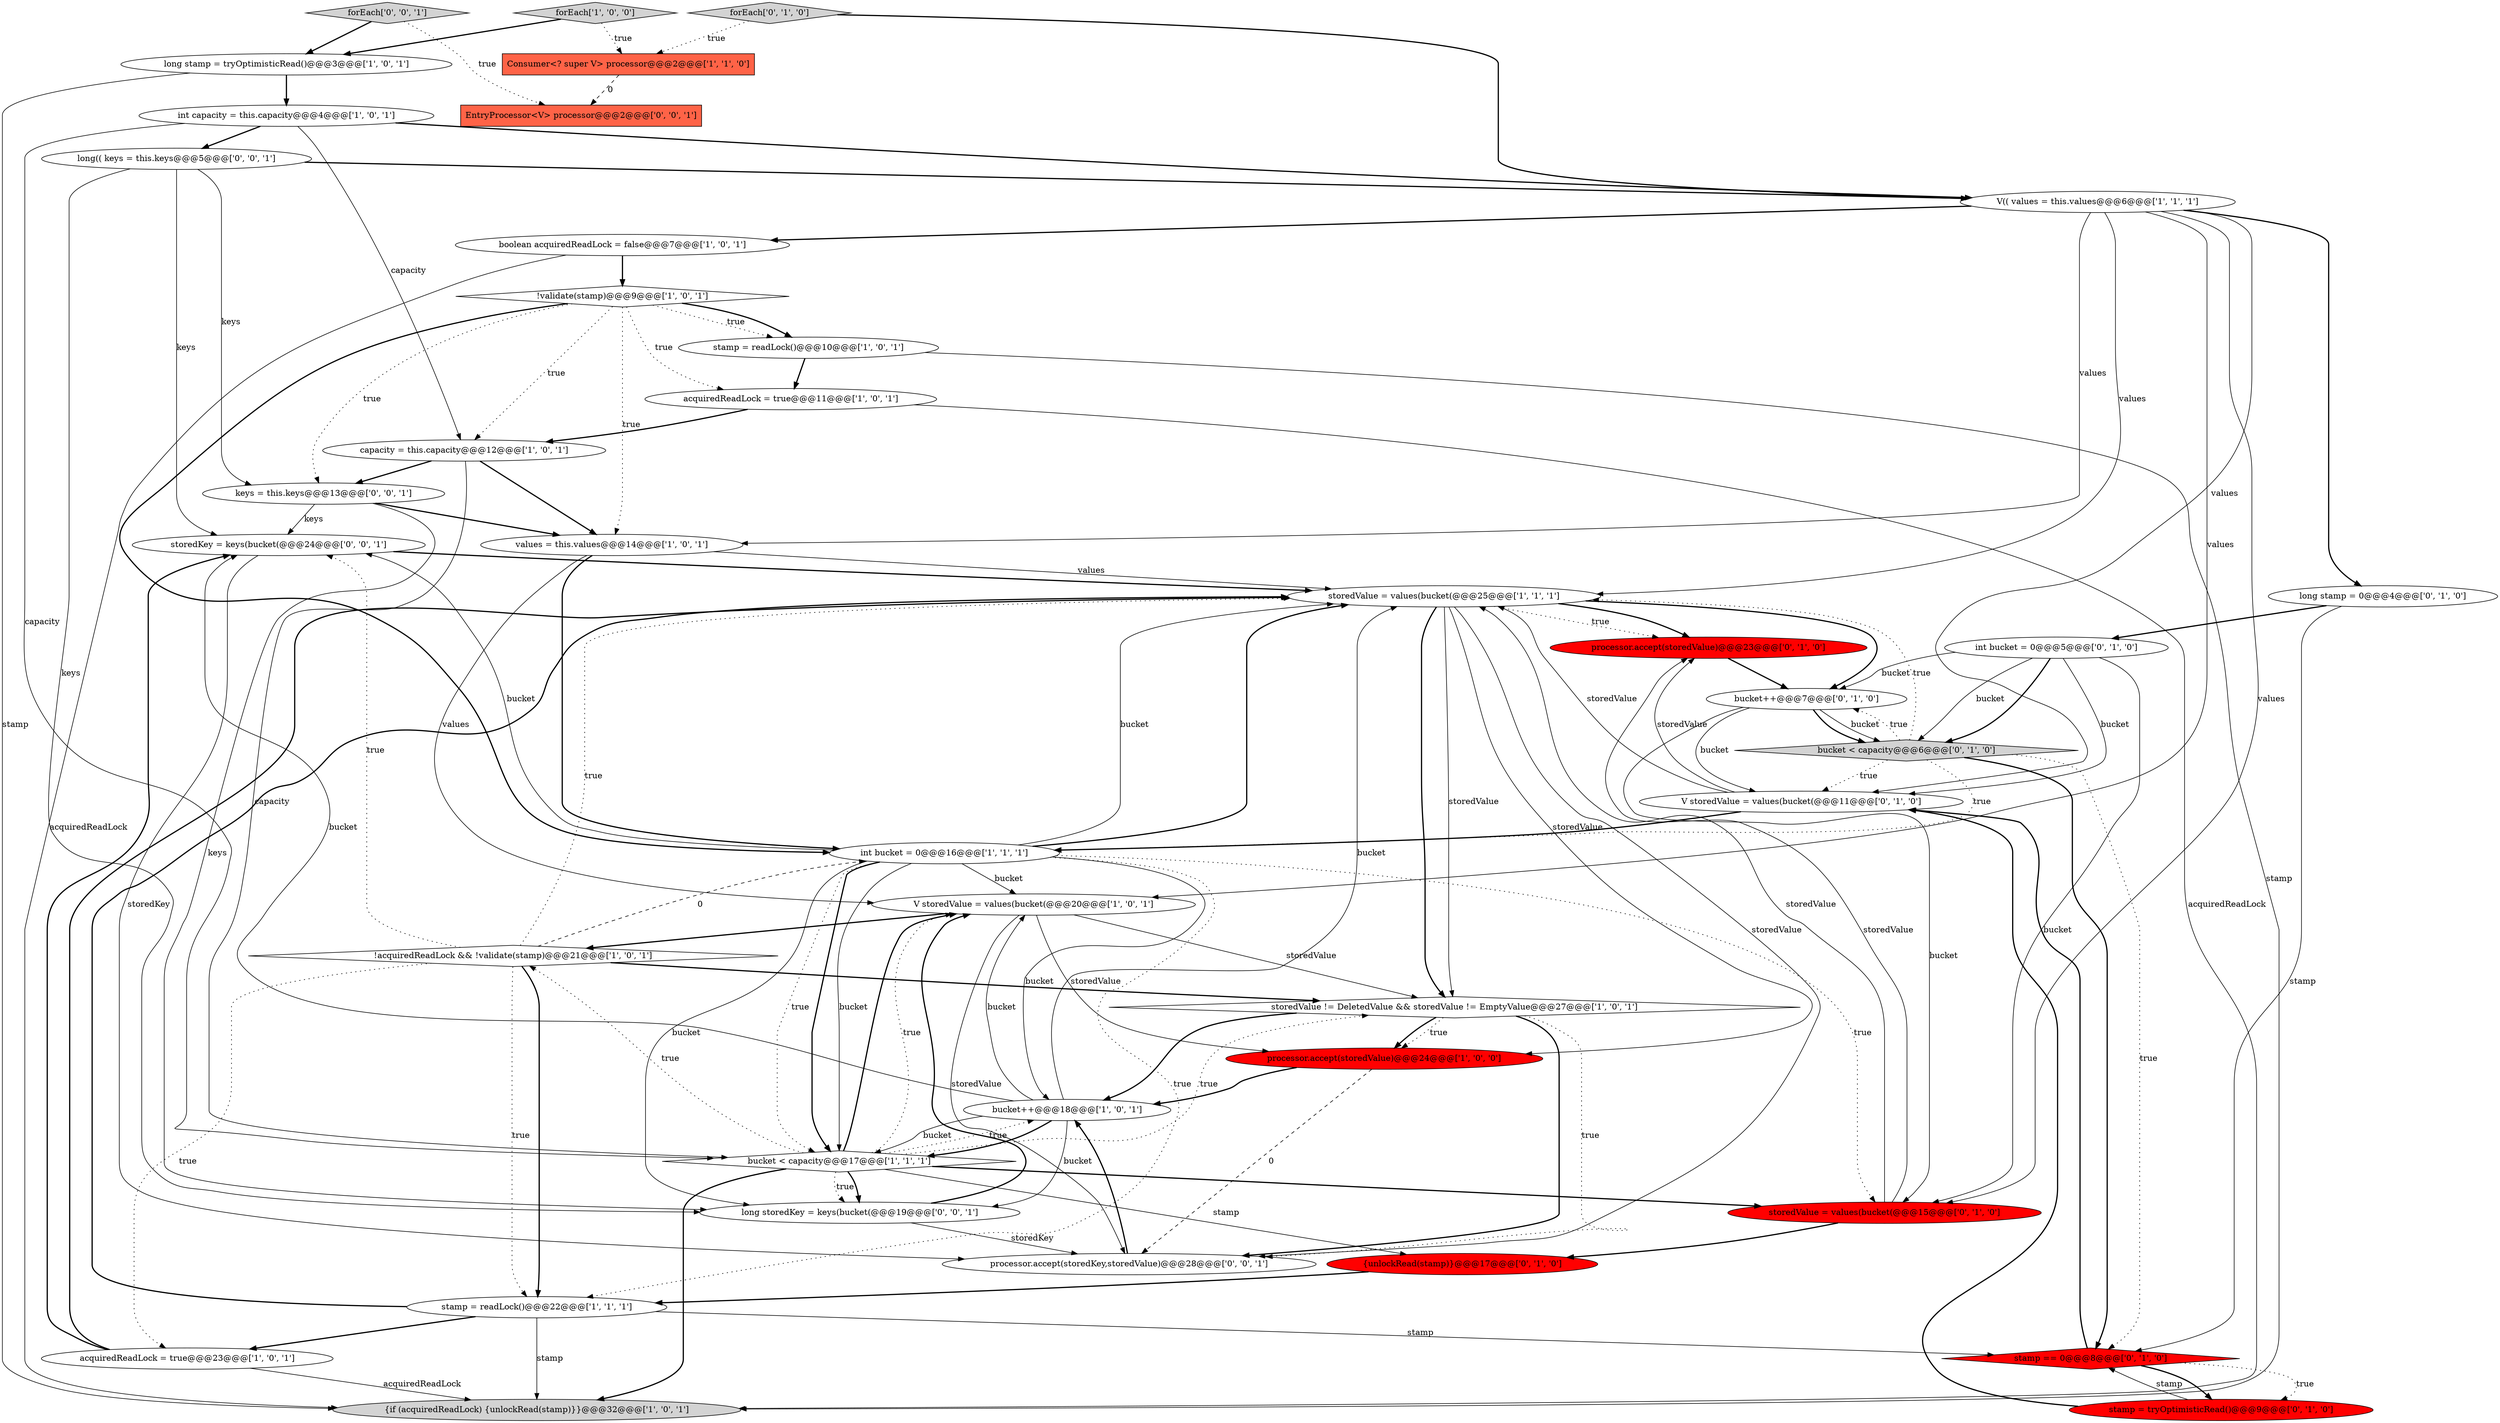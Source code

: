 digraph {
37 [style = filled, label = "storedKey = keys(bucket(@@@24@@@['0', '0', '1']", fillcolor = white, shape = ellipse image = "AAA0AAABBB3BBB"];
31 [style = filled, label = "bucket < capacity@@@6@@@['0', '1', '0']", fillcolor = lightgray, shape = diamond image = "AAA0AAABBB2BBB"];
9 [style = filled, label = "values = this.values@@@14@@@['1', '0', '1']", fillcolor = white, shape = ellipse image = "AAA0AAABBB1BBB"];
15 [style = filled, label = "!acquiredReadLock && !validate(stamp)@@@21@@@['1', '0', '1']", fillcolor = white, shape = diamond image = "AAA0AAABBB1BBB"];
14 [style = filled, label = "acquiredReadLock = true@@@11@@@['1', '0', '1']", fillcolor = white, shape = ellipse image = "AAA0AAABBB1BBB"];
29 [style = filled, label = "int bucket = 0@@@5@@@['0', '1', '0']", fillcolor = white, shape = ellipse image = "AAA0AAABBB2BBB"];
38 [style = filled, label = "long storedKey = keys(bucket(@@@19@@@['0', '0', '1']", fillcolor = white, shape = ellipse image = "AAA0AAABBB3BBB"];
16 [style = filled, label = "Consumer<? super V> processor@@@2@@@['1', '1', '0']", fillcolor = tomato, shape = box image = "AAA0AAABBB1BBB"];
13 [style = filled, label = "stamp = readLock()@@@10@@@['1', '0', '1']", fillcolor = white, shape = ellipse image = "AAA0AAABBB1BBB"];
2 [style = filled, label = "{if (acquiredReadLock) {unlockRead(stamp)}}@@@32@@@['1', '0', '1']", fillcolor = lightgray, shape = ellipse image = "AAA0AAABBB1BBB"];
10 [style = filled, label = "long stamp = tryOptimisticRead()@@@3@@@['1', '0', '1']", fillcolor = white, shape = ellipse image = "AAA0AAABBB1BBB"];
39 [style = filled, label = "keys = this.keys@@@13@@@['0', '0', '1']", fillcolor = white, shape = ellipse image = "AAA0AAABBB3BBB"];
19 [style = filled, label = "acquiredReadLock = true@@@23@@@['1', '0', '1']", fillcolor = white, shape = ellipse image = "AAA0AAABBB1BBB"];
22 [style = filled, label = "forEach['0', '1', '0']", fillcolor = lightgray, shape = diamond image = "AAA0AAABBB2BBB"];
20 [style = filled, label = "bucket++@@@18@@@['1', '0', '1']", fillcolor = white, shape = ellipse image = "AAA0AAABBB1BBB"];
27 [style = filled, label = "processor.accept(storedValue)@@@23@@@['0', '1', '0']", fillcolor = red, shape = ellipse image = "AAA1AAABBB2BBB"];
30 [style = filled, label = "V storedValue = values(bucket(@@@11@@@['0', '1', '0']", fillcolor = white, shape = ellipse image = "AAA0AAABBB2BBB"];
11 [style = filled, label = "int bucket = 0@@@16@@@['1', '1', '1']", fillcolor = white, shape = ellipse image = "AAA0AAABBB1BBB"];
17 [style = filled, label = "V(( values = this.values@@@6@@@['1', '1', '1']", fillcolor = white, shape = ellipse image = "AAA0AAABBB1BBB"];
6 [style = filled, label = "forEach['1', '0', '0']", fillcolor = lightgray, shape = diamond image = "AAA0AAABBB1BBB"];
8 [style = filled, label = "!validate(stamp)@@@9@@@['1', '0', '1']", fillcolor = white, shape = diamond image = "AAA0AAABBB1BBB"];
18 [style = filled, label = "bucket < capacity@@@17@@@['1', '1', '1']", fillcolor = white, shape = diamond image = "AAA0AAABBB1BBB"];
23 [style = filled, label = "{unlockRead(stamp)}@@@17@@@['0', '1', '0']", fillcolor = red, shape = ellipse image = "AAA1AAABBB2BBB"];
35 [style = filled, label = "EntryProcessor<V> processor@@@2@@@['0', '0', '1']", fillcolor = tomato, shape = box image = "AAA0AAABBB3BBB"];
5 [style = filled, label = "processor.accept(storedValue)@@@24@@@['1', '0', '0']", fillcolor = red, shape = ellipse image = "AAA1AAABBB1BBB"];
24 [style = filled, label = "stamp = tryOptimisticRead()@@@9@@@['0', '1', '0']", fillcolor = red, shape = ellipse image = "AAA1AAABBB2BBB"];
12 [style = filled, label = "int capacity = this.capacity@@@4@@@['1', '0', '1']", fillcolor = white, shape = ellipse image = "AAA0AAABBB1BBB"];
4 [style = filled, label = "storedValue != DeletedValue && storedValue != EmptyValue@@@27@@@['1', '0', '1']", fillcolor = white, shape = diamond image = "AAA0AAABBB1BBB"];
32 [style = filled, label = "storedValue = values(bucket(@@@15@@@['0', '1', '0']", fillcolor = red, shape = ellipse image = "AAA1AAABBB2BBB"];
33 [style = filled, label = "forEach['0', '0', '1']", fillcolor = lightgray, shape = diamond image = "AAA0AAABBB3BBB"];
26 [style = filled, label = "bucket++@@@7@@@['0', '1', '0']", fillcolor = white, shape = ellipse image = "AAA0AAABBB2BBB"];
0 [style = filled, label = "boolean acquiredReadLock = false@@@7@@@['1', '0', '1']", fillcolor = white, shape = ellipse image = "AAA0AAABBB1BBB"];
1 [style = filled, label = "capacity = this.capacity@@@12@@@['1', '0', '1']", fillcolor = white, shape = ellipse image = "AAA0AAABBB1BBB"];
3 [style = filled, label = "storedValue = values(bucket(@@@25@@@['1', '1', '1']", fillcolor = white, shape = ellipse image = "AAA0AAABBB1BBB"];
34 [style = filled, label = "processor.accept(storedKey,storedValue)@@@28@@@['0', '0', '1']", fillcolor = white, shape = ellipse image = "AAA0AAABBB3BBB"];
28 [style = filled, label = "stamp == 0@@@8@@@['0', '1', '0']", fillcolor = red, shape = diamond image = "AAA1AAABBB2BBB"];
36 [style = filled, label = "long(( keys = this.keys@@@5@@@['0', '0', '1']", fillcolor = white, shape = ellipse image = "AAA0AAABBB3BBB"];
25 [style = filled, label = "long stamp = 0@@@4@@@['0', '1', '0']", fillcolor = white, shape = ellipse image = "AAA0AAABBB2BBB"];
7 [style = filled, label = "stamp = readLock()@@@22@@@['1', '1', '1']", fillcolor = white, shape = ellipse image = "AAA0AAABBB1BBB"];
21 [style = filled, label = "V storedValue = values(bucket(@@@20@@@['1', '0', '1']", fillcolor = white, shape = ellipse image = "AAA0AAABBB1BBB"];
29->32 [style = solid, label="bucket"];
17->25 [style = bold, label=""];
3->34 [style = solid, label="storedValue"];
32->23 [style = bold, label=""];
9->11 [style = bold, label=""];
34->20 [style = bold, label=""];
5->20 [style = bold, label=""];
26->31 [style = solid, label="bucket"];
39->9 [style = bold, label=""];
11->38 [style = solid, label="bucket"];
21->15 [style = bold, label=""];
16->35 [style = dashed, label="0"];
15->11 [style = dashed, label="0"];
36->39 [style = solid, label="keys"];
18->15 [style = dotted, label="true"];
38->34 [style = solid, label="storedKey"];
18->38 [style = dotted, label="true"];
25->29 [style = bold, label=""];
18->20 [style = dotted, label="true"];
15->7 [style = dotted, label="true"];
3->4 [style = bold, label=""];
37->3 [style = bold, label=""];
24->30 [style = bold, label=""];
3->27 [style = bold, label=""];
12->18 [style = solid, label="capacity"];
37->34 [style = solid, label="storedKey"];
3->27 [style = dotted, label="true"];
32->3 [style = solid, label="storedValue"];
30->11 [style = bold, label=""];
33->35 [style = dotted, label="true"];
9->3 [style = solid, label="values"];
11->37 [style = solid, label="bucket"];
31->28 [style = dotted, label="true"];
10->12 [style = bold, label=""];
22->16 [style = dotted, label="true"];
30->27 [style = solid, label="storedValue"];
0->8 [style = bold, label=""];
18->32 [style = bold, label=""];
20->3 [style = solid, label="bucket"];
20->38 [style = solid, label="bucket"];
31->3 [style = dotted, label="true"];
36->17 [style = bold, label=""];
29->30 [style = solid, label="bucket"];
8->11 [style = bold, label=""];
13->14 [style = bold, label=""];
19->3 [style = bold, label=""];
39->38 [style = solid, label="keys"];
30->3 [style = solid, label="storedValue"];
18->38 [style = bold, label=""];
11->7 [style = dotted, label="true"];
7->2 [style = solid, label="stamp"];
28->30 [style = bold, label=""];
21->5 [style = solid, label="storedValue"];
11->3 [style = solid, label="bucket"];
17->21 [style = solid, label="values"];
31->11 [style = dotted, label="true"];
5->34 [style = dashed, label="0"];
11->18 [style = bold, label=""];
19->37 [style = bold, label=""];
26->30 [style = solid, label="bucket"];
39->37 [style = solid, label="keys"];
15->3 [style = dotted, label="true"];
20->18 [style = bold, label=""];
31->30 [style = dotted, label="true"];
28->24 [style = dotted, label="true"];
8->14 [style = dotted, label="true"];
17->32 [style = solid, label="values"];
28->24 [style = bold, label=""];
22->17 [style = bold, label=""];
23->7 [style = bold, label=""];
25->28 [style = solid, label="stamp"];
31->28 [style = bold, label=""];
0->2 [style = solid, label="acquiredReadLock"];
27->26 [style = bold, label=""];
1->39 [style = bold, label=""];
4->5 [style = dotted, label="true"];
12->1 [style = solid, label="capacity"];
21->34 [style = solid, label="storedValue"];
12->17 [style = bold, label=""];
7->28 [style = solid, label="stamp"];
12->36 [style = bold, label=""];
18->21 [style = dotted, label="true"];
3->26 [style = bold, label=""];
36->38 [style = solid, label="keys"];
8->39 [style = dotted, label="true"];
1->9 [style = bold, label=""];
18->23 [style = solid, label="stamp"];
26->31 [style = bold, label=""];
1->18 [style = solid, label="capacity"];
17->0 [style = bold, label=""];
29->26 [style = solid, label="bucket"];
21->4 [style = solid, label="storedValue"];
11->3 [style = bold, label=""];
6->10 [style = bold, label=""];
3->5 [style = solid, label="storedValue"];
4->20 [style = bold, label=""];
26->32 [style = solid, label="bucket"];
20->37 [style = solid, label="bucket"];
10->2 [style = solid, label="stamp"];
15->37 [style = dotted, label="true"];
8->13 [style = dotted, label="true"];
8->9 [style = dotted, label="true"];
18->21 [style = bold, label=""];
17->9 [style = solid, label="values"];
7->19 [style = bold, label=""];
4->5 [style = bold, label=""];
9->21 [style = solid, label="values"];
4->34 [style = bold, label=""];
8->13 [style = bold, label=""];
11->32 [style = dotted, label="true"];
3->4 [style = solid, label="storedValue"];
19->2 [style = solid, label="acquiredReadLock"];
11->18 [style = solid, label="bucket"];
15->7 [style = bold, label=""];
24->28 [style = solid, label="stamp"];
32->27 [style = solid, label="storedValue"];
14->2 [style = solid, label="acquiredReadLock"];
29->31 [style = bold, label=""];
11->21 [style = solid, label="bucket"];
17->3 [style = solid, label="values"];
33->10 [style = bold, label=""];
20->18 [style = solid, label="bucket"];
18->2 [style = bold, label=""];
17->30 [style = solid, label="values"];
11->18 [style = dotted, label="true"];
7->3 [style = bold, label=""];
14->1 [style = bold, label=""];
11->20 [style = solid, label="bucket"];
8->1 [style = dotted, label="true"];
13->2 [style = solid, label="stamp"];
31->26 [style = dotted, label="true"];
15->19 [style = dotted, label="true"];
29->31 [style = solid, label="bucket"];
36->37 [style = solid, label="keys"];
15->4 [style = bold, label=""];
4->34 [style = dotted, label="true"];
38->21 [style = bold, label=""];
18->4 [style = dotted, label="true"];
20->21 [style = solid, label="bucket"];
6->16 [style = dotted, label="true"];
}

